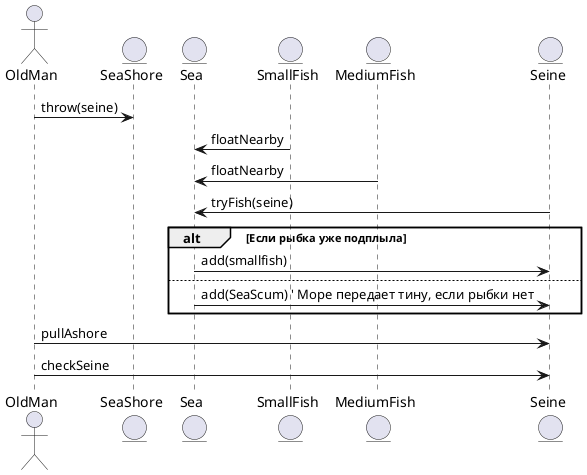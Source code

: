 @startuml
actor OldMan
entity SeaShore
entity Sea
entity SmallFish
entity MediumFish
entity Seine

' Старик забрасывает невод в море
OldMan -> SeaShore : throw(seine)

' Малая рыбка подплывает к берегу
SmallFish -> Sea : floatNearby

' Средняя рыбка подплывает к берегу после маленькой
MediumFish -> Sea : floatNearby

' Невод запрашивает рыбу
Seine -> Sea : tryFish(seine)

alt Если рыбка уже подплыла
    Sea -> Seine : add(smallfish)
else
    Sea -> Seine : add(SeaScum) ' Море передает тину, если рыбки нет
end

' Старик вытягивает невод
OldMan -> Seine : pullAshore

' Старик проверяет невод
OldMan -> Seine : checkSeine
@enduml
